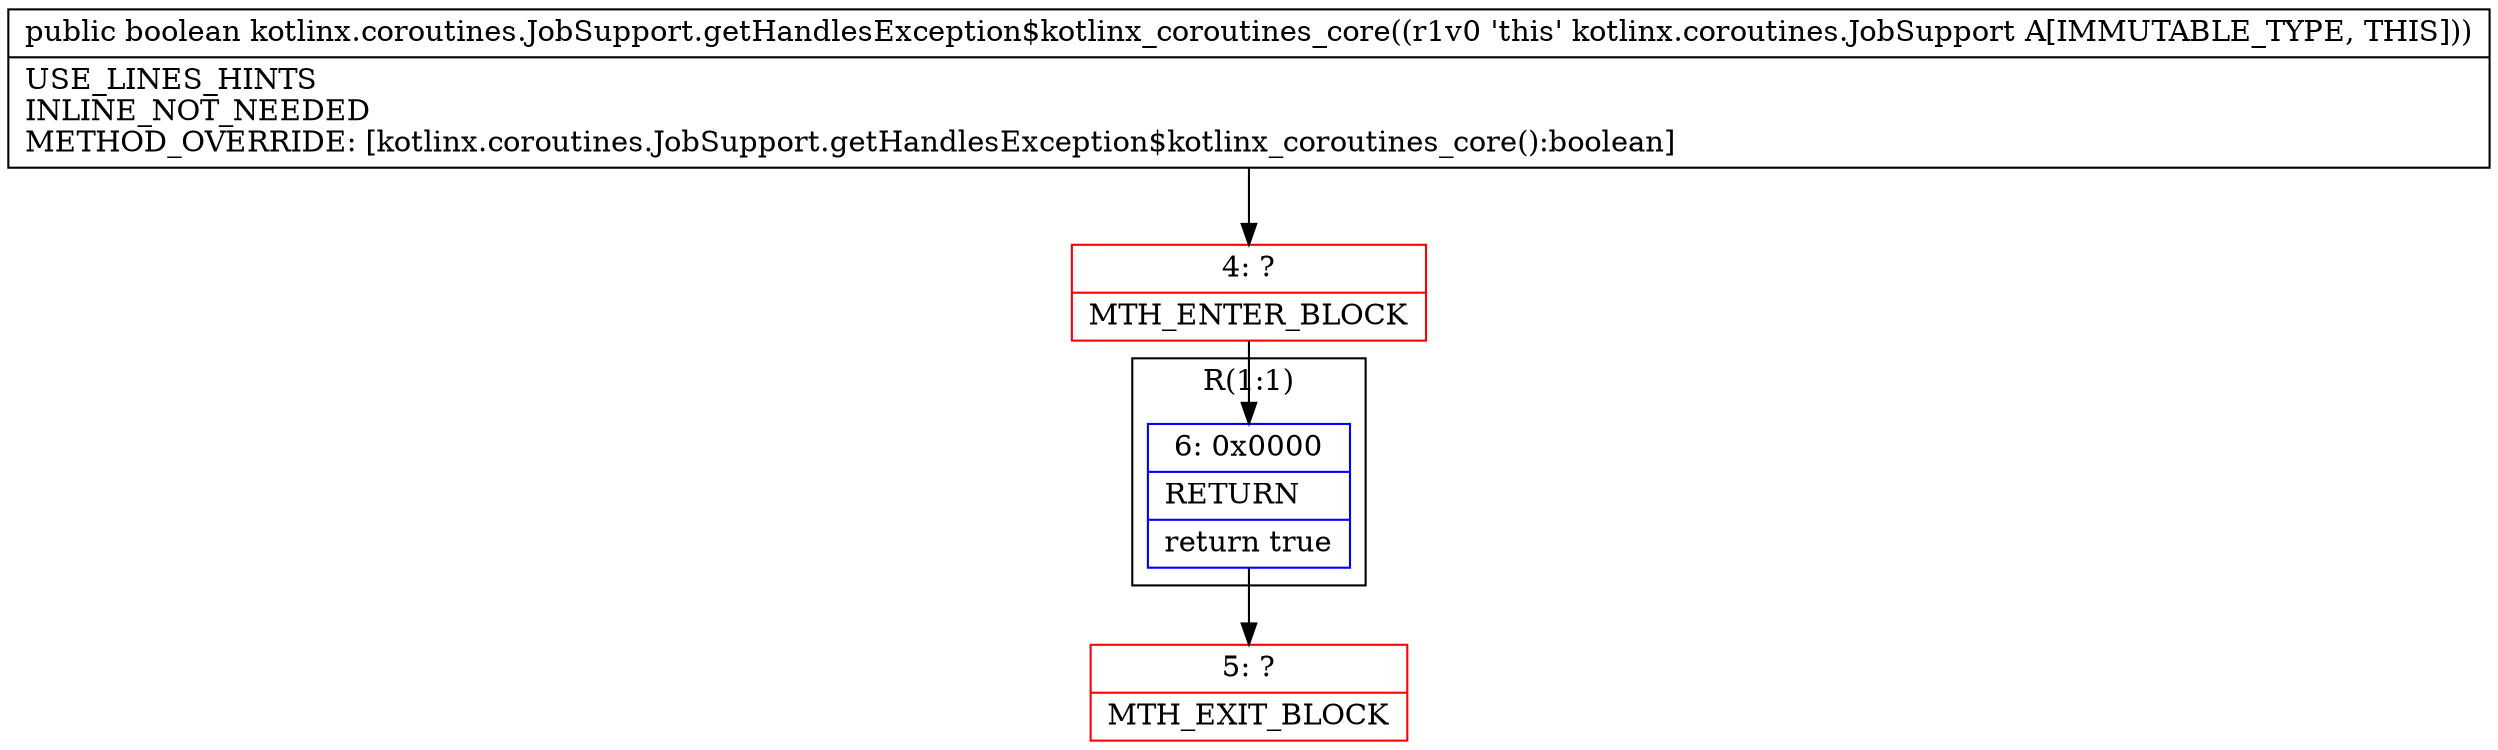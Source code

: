 digraph "CFG forkotlinx.coroutines.JobSupport.getHandlesException$kotlinx_coroutines_core()Z" {
subgraph cluster_Region_2138375518 {
label = "R(1:1)";
node [shape=record,color=blue];
Node_6 [shape=record,label="{6\:\ 0x0000|RETURN\l|return true\l}"];
}
Node_4 [shape=record,color=red,label="{4\:\ ?|MTH_ENTER_BLOCK\l}"];
Node_5 [shape=record,color=red,label="{5\:\ ?|MTH_EXIT_BLOCK\l}"];
MethodNode[shape=record,label="{public boolean kotlinx.coroutines.JobSupport.getHandlesException$kotlinx_coroutines_core((r1v0 'this' kotlinx.coroutines.JobSupport A[IMMUTABLE_TYPE, THIS]))  | USE_LINES_HINTS\lINLINE_NOT_NEEDED\lMETHOD_OVERRIDE: [kotlinx.coroutines.JobSupport.getHandlesException$kotlinx_coroutines_core():boolean]\l}"];
MethodNode -> Node_4;Node_6 -> Node_5;
Node_4 -> Node_6;
}

